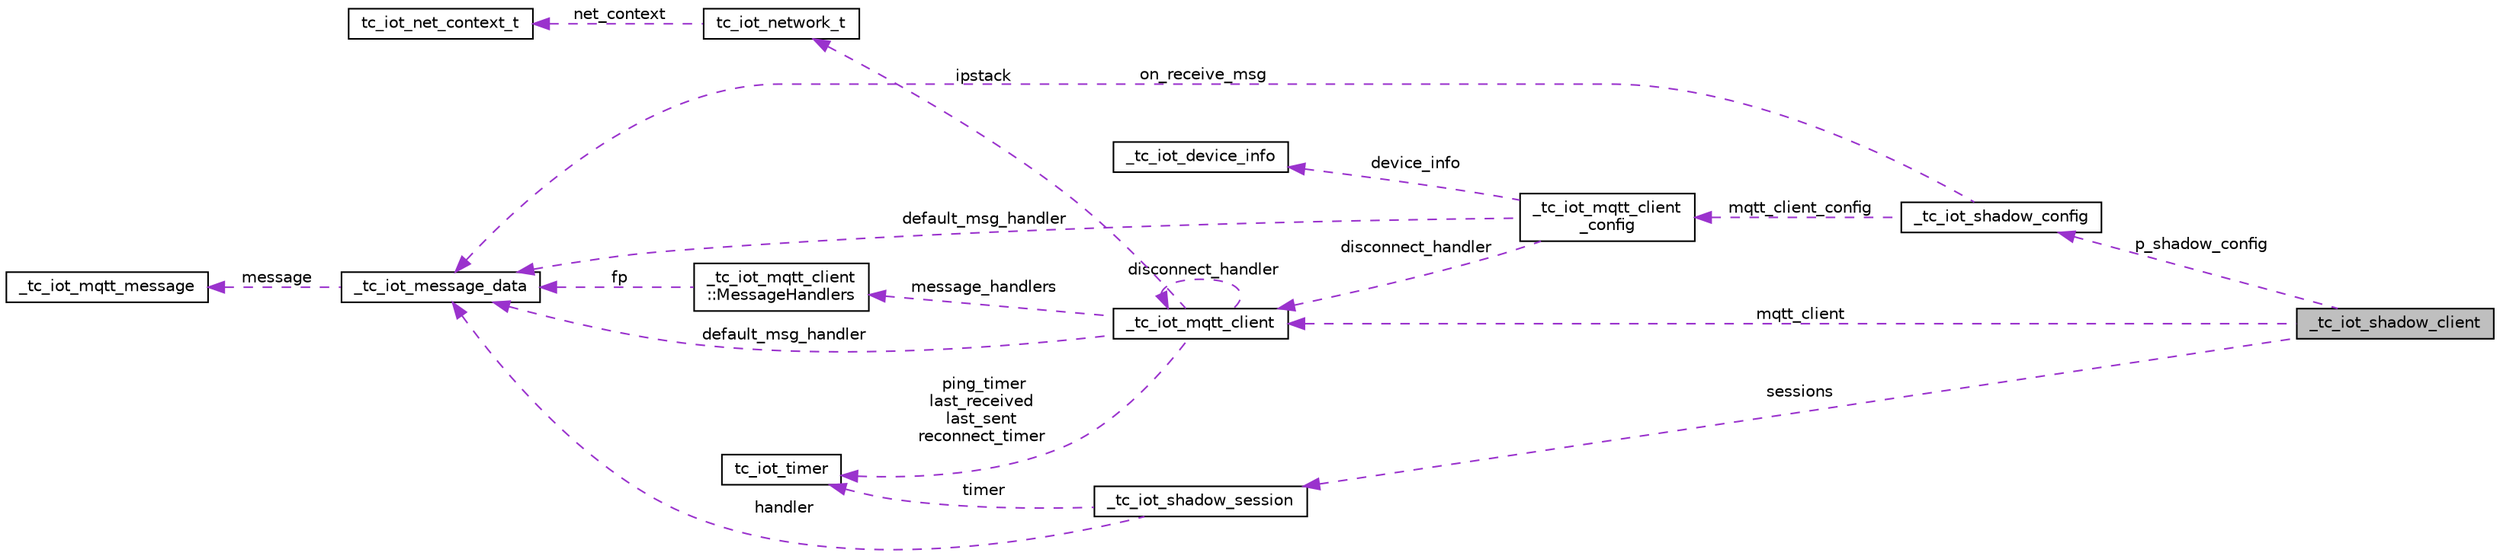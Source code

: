 digraph "_tc_iot_shadow_client"
{
  edge [fontname="Helvetica",fontsize="10",labelfontname="Helvetica",labelfontsize="10"];
  node [fontname="Helvetica",fontsize="10",shape=record];
  rankdir="LR";
  Node1 [label="_tc_iot_shadow_client",height=0.2,width=0.4,color="black", fillcolor="grey75", style="filled", fontcolor="black"];
  Node2 -> Node1 [dir="back",color="darkorchid3",fontsize="10",style="dashed",label=" mqtt_client" ,fontname="Helvetica"];
  Node2 [label="_tc_iot_mqtt_client",height=0.2,width=0.4,color="black", fillcolor="white", style="filled",URL="$struct__tc__iot__mqtt__client.html",tooltip="MQTT client 对象结构，保存 MQTT 客户端相关配置、连接状态、 回调处理、时延要求、收发缓存区等信息。 ..."];
  Node2 -> Node2 [dir="back",color="darkorchid3",fontsize="10",style="dashed",label=" disconnect_handler" ,fontname="Helvetica"];
  Node3 -> Node2 [dir="back",color="darkorchid3",fontsize="10",style="dashed",label=" ipstack" ,fontname="Helvetica"];
  Node3 [label="tc_iot_network_t",height=0.2,width=0.4,color="black", fillcolor="white", style="filled",URL="$structtc__iot__network__t.html",tooltip="网络连接对象，包括相关参数及回调函数 "];
  Node4 -> Node3 [dir="back",color="darkorchid3",fontsize="10",style="dashed",label=" net_context" ,fontname="Helvetica"];
  Node4 [label="tc_iot_net_context_t",height=0.2,width=0.4,color="black", fillcolor="white", style="filled",URL="$structtc__iot__net__context__t.html",tooltip="网络连接参数及过程会话数据 "];
  Node5 -> Node2 [dir="back",color="darkorchid3",fontsize="10",style="dashed",label=" message_handlers" ,fontname="Helvetica"];
  Node5 [label="_tc_iot_mqtt_client\l::MessageHandlers",height=0.2,width=0.4,color="black", fillcolor="white", style="filled",URL="$struct__tc__iot__mqtt__client_1_1MessageHandlers.html"];
  Node6 -> Node5 [dir="back",color="darkorchid3",fontsize="10",style="dashed",label=" fp" ,fontname="Helvetica"];
  Node6 [label="_tc_iot_message_data",height=0.2,width=0.4,color="black", fillcolor="white", style="filled",URL="$struct__tc__iot__message__data.html",tooltip="接收到的订阅消息 "];
  Node7 -> Node6 [dir="back",color="darkorchid3",fontsize="10",style="dashed",label=" message" ,fontname="Helvetica"];
  Node7 [label="_tc_iot_mqtt_message",height=0.2,width=0.4,color="black", fillcolor="white", style="filled",URL="$struct__tc__iot__mqtt__message.html",tooltip="MQTT Publis请求消息，头部参数定义(非协议头)，关键参数说明 "];
  Node8 -> Node2 [dir="back",color="darkorchid3",fontsize="10",style="dashed",label=" ping_timer\nlast_received\nlast_sent\nreconnect_timer" ,fontname="Helvetica"];
  Node8 [label="tc_iot_timer",height=0.2,width=0.4,color="black", fillcolor="white", style="filled",URL="$structtc__iot__timer.html"];
  Node6 -> Node2 [dir="back",color="darkorchid3",fontsize="10",style="dashed",label=" default_msg_handler" ,fontname="Helvetica"];
  Node9 -> Node1 [dir="back",color="darkorchid3",fontsize="10",style="dashed",label=" p_shadow_config" ,fontname="Helvetica"];
  Node9 [label="_tc_iot_shadow_config",height=0.2,width=0.4,color="black", fillcolor="white", style="filled",URL="$struct__tc__iot__shadow__config.html",tooltip="影子设备配置 "];
  Node10 -> Node9 [dir="back",color="darkorchid3",fontsize="10",style="dashed",label=" mqtt_client_config" ,fontname="Helvetica"];
  Node10 [label="_tc_iot_mqtt_client\l_config",height=0.2,width=0.4,color="black", fillcolor="white", style="filled",URL="$struct__tc__iot__mqtt__client__config.html",tooltip="MQTT client 客户端配置 "];
  Node2 -> Node10 [dir="back",color="darkorchid3",fontsize="10",style="dashed",label=" disconnect_handler" ,fontname="Helvetica"];
  Node11 -> Node10 [dir="back",color="darkorchid3",fontsize="10",style="dashed",label=" device_info" ,fontname="Helvetica"];
  Node11 [label="_tc_iot_device_info",height=0.2,width=0.4,color="black", fillcolor="white", style="filled",URL="$struct__tc__iot__device__info.html",tooltip="设备信息 "];
  Node6 -> Node10 [dir="back",color="darkorchid3",fontsize="10",style="dashed",label=" default_msg_handler" ,fontname="Helvetica"];
  Node6 -> Node9 [dir="back",color="darkorchid3",fontsize="10",style="dashed",label=" on_receive_msg" ,fontname="Helvetica"];
  Node12 -> Node1 [dir="back",color="darkorchid3",fontsize="10",style="dashed",label=" sessions" ,fontname="Helvetica"];
  Node12 [label="_tc_iot_shadow_session",height=0.2,width=0.4,color="black", fillcolor="white", style="filled",URL="$struct__tc__iot__shadow__session.html"];
  Node8 -> Node12 [dir="back",color="darkorchid3",fontsize="10",style="dashed",label=" timer" ,fontname="Helvetica"];
  Node6 -> Node12 [dir="back",color="darkorchid3",fontsize="10",style="dashed",label=" handler" ,fontname="Helvetica"];
}

